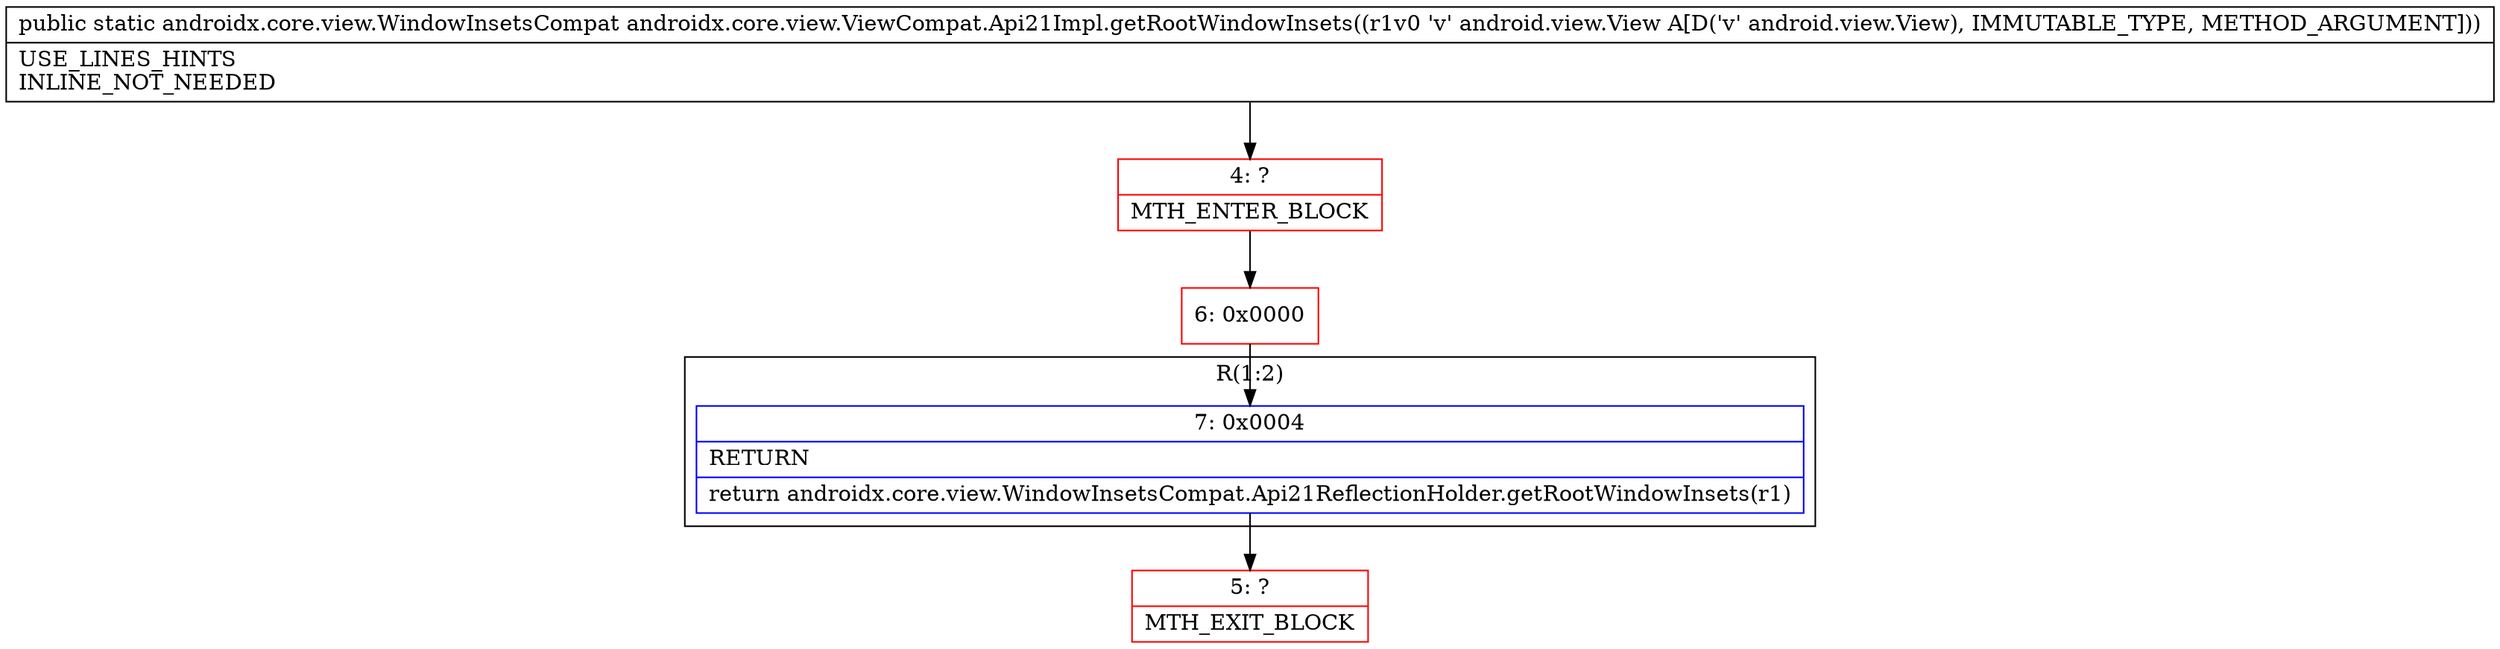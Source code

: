 digraph "CFG forandroidx.core.view.ViewCompat.Api21Impl.getRootWindowInsets(Landroid\/view\/View;)Landroidx\/core\/view\/WindowInsetsCompat;" {
subgraph cluster_Region_1914123794 {
label = "R(1:2)";
node [shape=record,color=blue];
Node_7 [shape=record,label="{7\:\ 0x0004|RETURN\l|return androidx.core.view.WindowInsetsCompat.Api21ReflectionHolder.getRootWindowInsets(r1)\l}"];
}
Node_4 [shape=record,color=red,label="{4\:\ ?|MTH_ENTER_BLOCK\l}"];
Node_6 [shape=record,color=red,label="{6\:\ 0x0000}"];
Node_5 [shape=record,color=red,label="{5\:\ ?|MTH_EXIT_BLOCK\l}"];
MethodNode[shape=record,label="{public static androidx.core.view.WindowInsetsCompat androidx.core.view.ViewCompat.Api21Impl.getRootWindowInsets((r1v0 'v' android.view.View A[D('v' android.view.View), IMMUTABLE_TYPE, METHOD_ARGUMENT]))  | USE_LINES_HINTS\lINLINE_NOT_NEEDED\l}"];
MethodNode -> Node_4;Node_7 -> Node_5;
Node_4 -> Node_6;
Node_6 -> Node_7;
}

